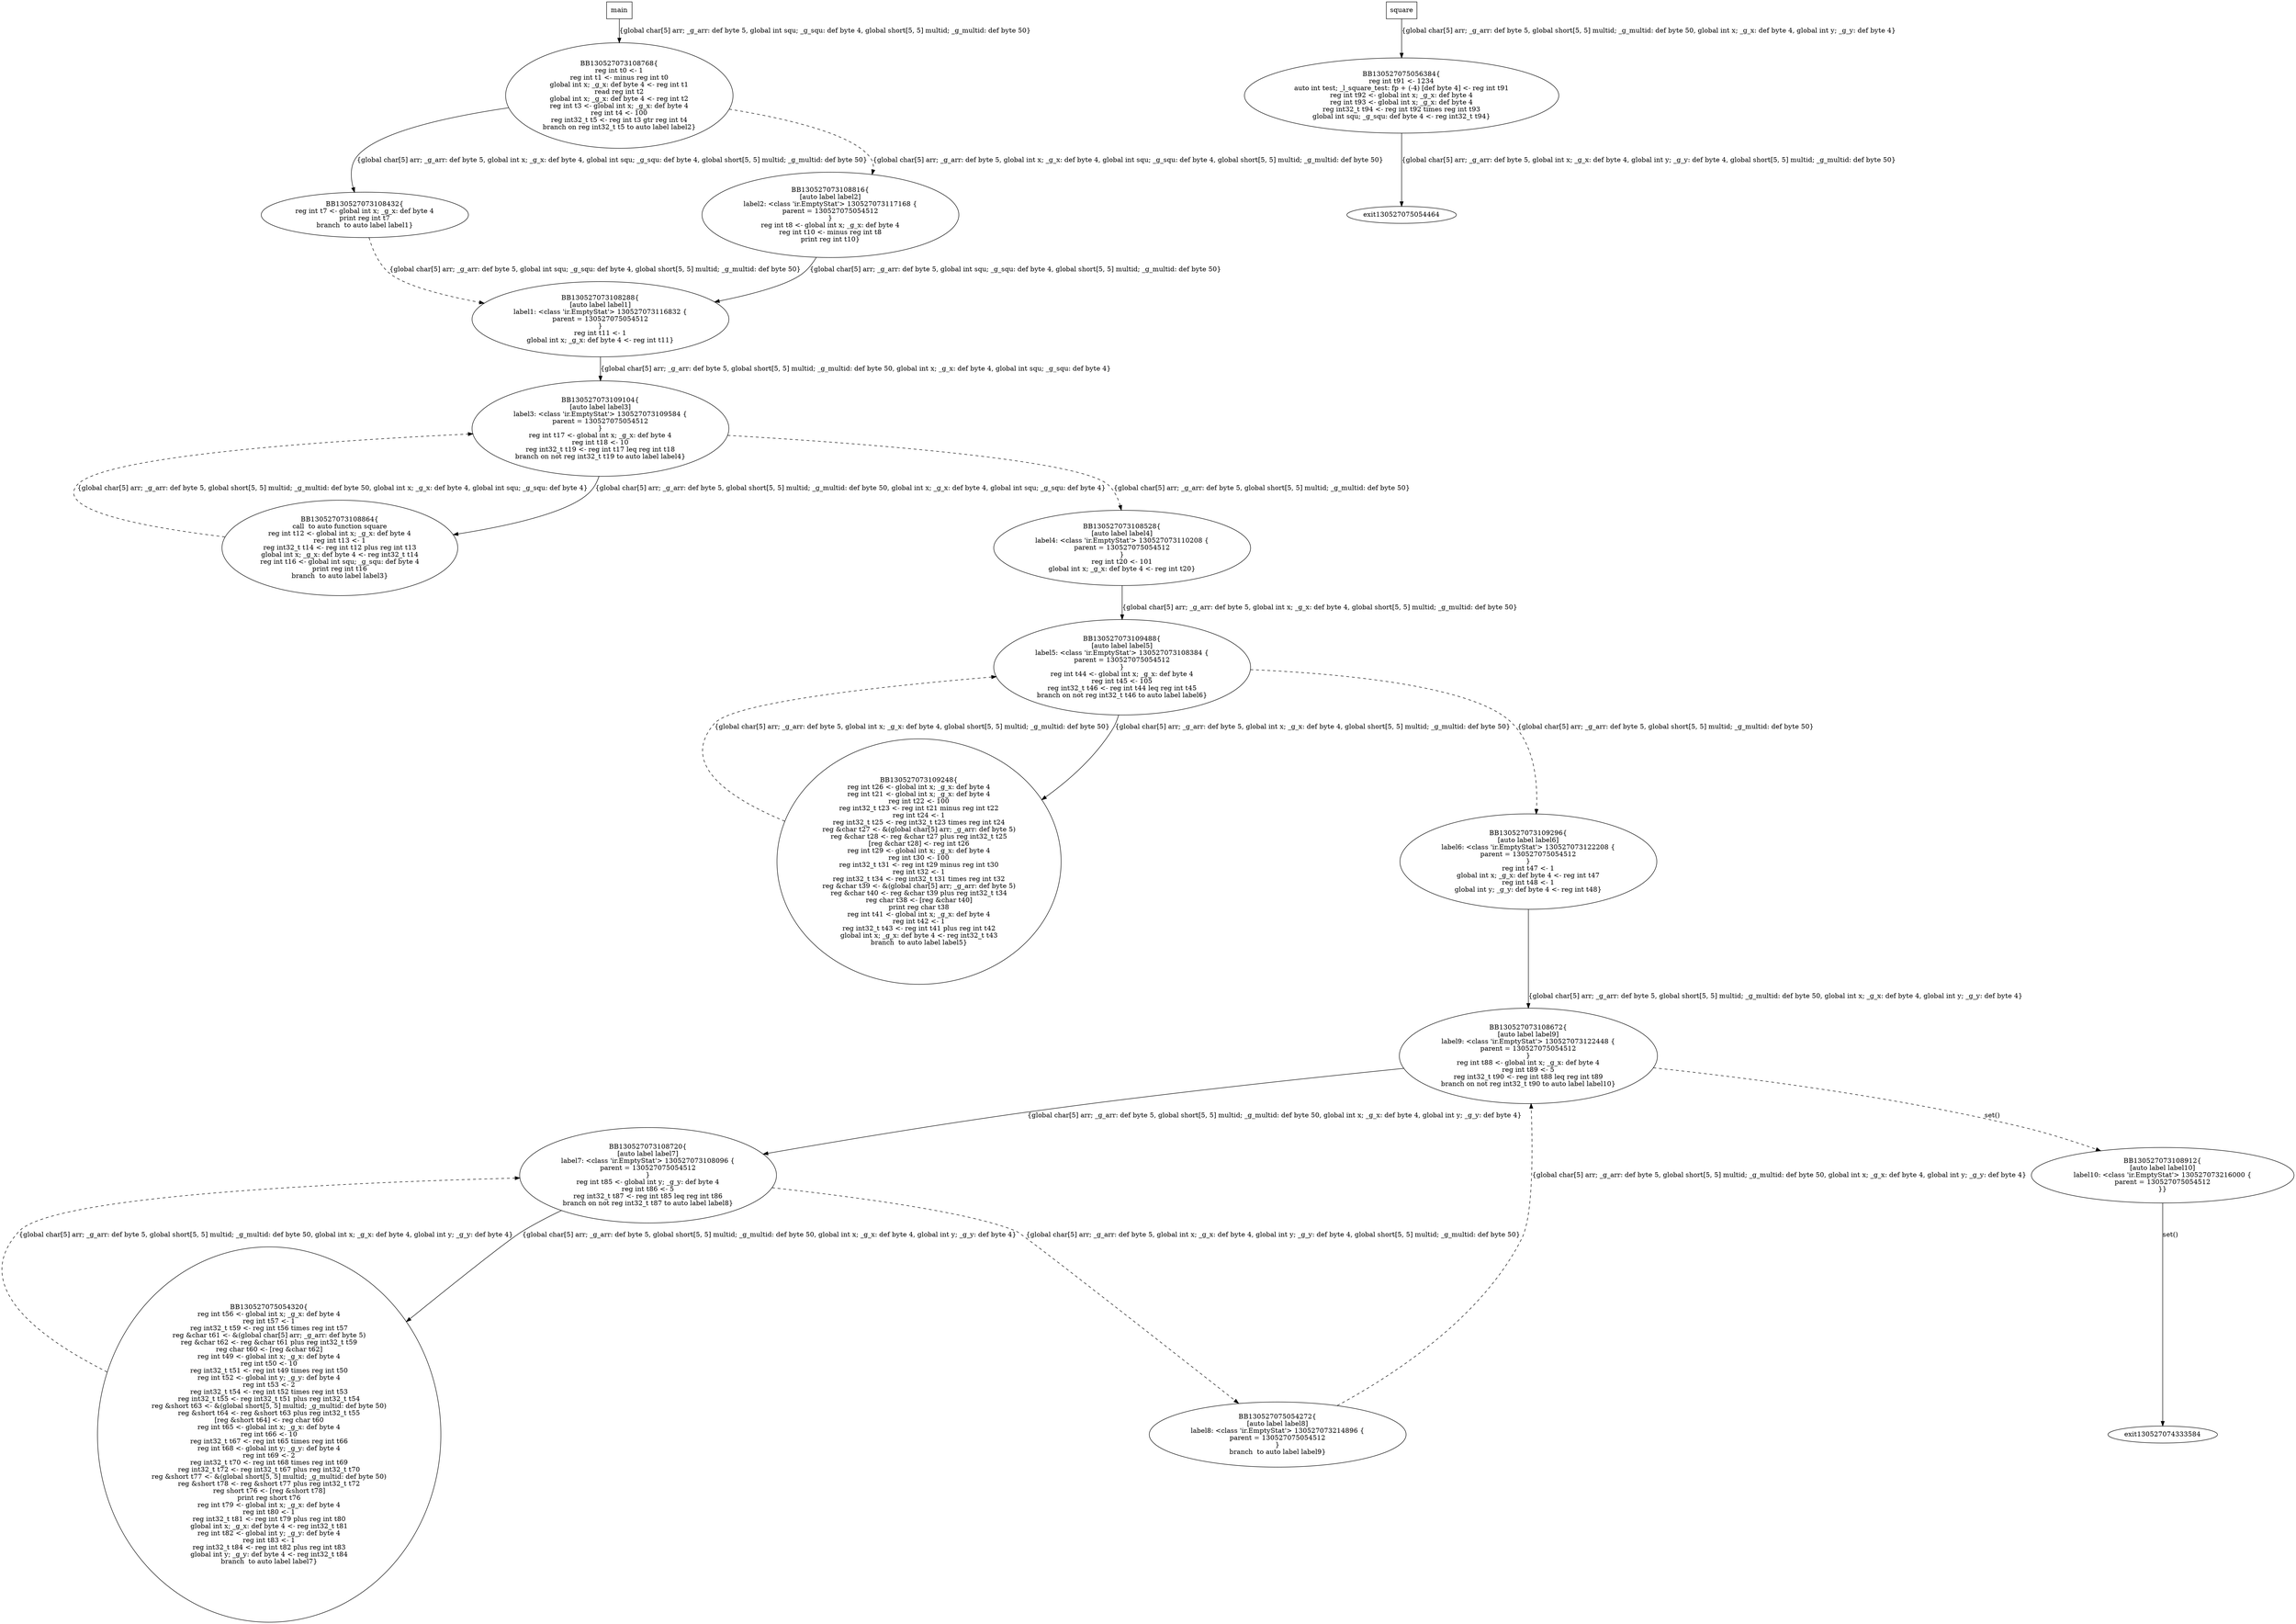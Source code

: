 digraph G {
130527073108768 [label="BB130527073108768{\nreg int t0 <- 1\nreg int t1 <- minus reg int t0\nglobal int x; _g_x: def byte 4 <- reg int t1\nread reg int t2\nglobal int x; _g_x: def byte 4 <- reg int t2\nreg int t3 <- global int x; _g_x: def byte 4\nreg int t4 <- 100\nreg int32_t t5 <- reg int t3 gtr reg int t4\nbranch on reg int32_t t5 to auto label label2}"];
130527073108768 -> 130527073108432 [label="{global char[5] arr; _g_arr: def byte 5, global int x; _g_x: def byte 4, global int squ; _g_squ: def byte 4, global short[5, 5] multid; _g_multid: def byte 50}"];
130527073108768 -> 130527073108816 [style=dashed,label="{global char[5] arr; _g_arr: def byte 5, global int x; _g_x: def byte 4, global int squ; _g_squ: def byte 4, global short[5, 5] multid; _g_multid: def byte 50}"];
130527073108432 [label="BB130527073108432{\nreg int t7 <- global int x; _g_x: def byte 4\nprint reg int t7\nbranch  to auto label label1}"];
130527073108432 -> 130527073108288 [style=dashed,label="{global char[5] arr; _g_arr: def byte 5, global int squ; _g_squ: def byte 4, global short[5, 5] multid; _g_multid: def byte 50}"];
130527073108816 [label="BB130527073108816{\n[auto label label2]\nlabel2: <class 'ir.EmptyStat'> 130527073117168 {
parent = 130527075054512
}\nreg int t8 <- global int x; _g_x: def byte 4\nreg int t10 <- minus reg int t8\nprint reg int t10}"];
130527073108816 -> 130527073108288 [label="{global char[5] arr; _g_arr: def byte 5, global int squ; _g_squ: def byte 4, global short[5, 5] multid; _g_multid: def byte 50}"];
130527073108288 [label="BB130527073108288{\n[auto label label1]\nlabel1: <class 'ir.EmptyStat'> 130527073116832 {
parent = 130527075054512
}\nreg int t11 <- 1\nglobal int x; _g_x: def byte 4 <- reg int t11}"];
130527073108288 -> 130527073109104 [label="{global char[5] arr; _g_arr: def byte 5, global short[5, 5] multid; _g_multid: def byte 50, global int x; _g_x: def byte 4, global int squ; _g_squ: def byte 4}"];
130527073109104 [label="BB130527073109104{\n[auto label label3]\nlabel3: <class 'ir.EmptyStat'> 130527073109584 {
parent = 130527075054512
}\nreg int t17 <- global int x; _g_x: def byte 4\nreg int t18 <- 10\nreg int32_t t19 <- reg int t17 leq reg int t18\nbranch on not reg int32_t t19 to auto label label4}"];
130527073109104 -> 130527073108864 [label="{global char[5] arr; _g_arr: def byte 5, global short[5, 5] multid; _g_multid: def byte 50, global int x; _g_x: def byte 4, global int squ; _g_squ: def byte 4}"];
130527073109104 -> 130527073108528 [style=dashed,label="{global char[5] arr; _g_arr: def byte 5, global short[5, 5] multid; _g_multid: def byte 50}"];
130527073108864 [label="BB130527073108864{\ncall  to auto function square\nreg int t12 <- global int x; _g_x: def byte 4\nreg int t13 <- 1\nreg int32_t t14 <- reg int t12 plus reg int t13\nglobal int x; _g_x: def byte 4 <- reg int32_t t14\nreg int t16 <- global int squ; _g_squ: def byte 4\nprint reg int t16\nbranch  to auto label label3}"];
130527073108864 -> 130527073109104 [style=dashed,label="{global char[5] arr; _g_arr: def byte 5, global short[5, 5] multid; _g_multid: def byte 50, global int x; _g_x: def byte 4, global int squ; _g_squ: def byte 4}"];
130527073108528 [label="BB130527073108528{\n[auto label label4]\nlabel4: <class 'ir.EmptyStat'> 130527073110208 {
parent = 130527075054512
}\nreg int t20 <- 101\nglobal int x; _g_x: def byte 4 <- reg int t20}"];
130527073108528 -> 130527073109488 [label="{global char[5] arr; _g_arr: def byte 5, global int x; _g_x: def byte 4, global short[5, 5] multid; _g_multid: def byte 50}"];
130527073109488 [label="BB130527073109488{\n[auto label label5]\nlabel5: <class 'ir.EmptyStat'> 130527073108384 {
parent = 130527075054512
}\nreg int t44 <- global int x; _g_x: def byte 4\nreg int t45 <- 105\nreg int32_t t46 <- reg int t44 leq reg int t45\nbranch on not reg int32_t t46 to auto label label6}"];
130527073109488 -> 130527073109248 [label="{global char[5] arr; _g_arr: def byte 5, global int x; _g_x: def byte 4, global short[5, 5] multid; _g_multid: def byte 50}"];
130527073109488 -> 130527073109296 [style=dashed,label="{global char[5] arr; _g_arr: def byte 5, global short[5, 5] multid; _g_multid: def byte 50}"];
130527073109248 [label="BB130527073109248{\nreg int t26 <- global int x; _g_x: def byte 4\nreg int t21 <- global int x; _g_x: def byte 4\nreg int t22 <- 100\nreg int32_t t23 <- reg int t21 minus reg int t22\nreg int t24 <- 1\nreg int32_t t25 <- reg int32_t t23 times reg int t24\nreg &char t27 <- &(global char[5] arr; _g_arr: def byte 5)\nreg &char t28 <- reg &char t27 plus reg int32_t t25\n[reg &char t28] <- reg int t26\nreg int t29 <- global int x; _g_x: def byte 4\nreg int t30 <- 100\nreg int32_t t31 <- reg int t29 minus reg int t30\nreg int t32 <- 1\nreg int32_t t34 <- reg int32_t t31 times reg int t32\nreg &char t39 <- &(global char[5] arr; _g_arr: def byte 5)\nreg &char t40 <- reg &char t39 plus reg int32_t t34\nreg char t38 <- [reg &char t40]\nprint reg char t38\nreg int t41 <- global int x; _g_x: def byte 4\nreg int t42 <- 1\nreg int32_t t43 <- reg int t41 plus reg int t42\nglobal int x; _g_x: def byte 4 <- reg int32_t t43\nbranch  to auto label label5}"];
130527073109248 -> 130527073109488 [style=dashed,label="{global char[5] arr; _g_arr: def byte 5, global int x; _g_x: def byte 4, global short[5, 5] multid; _g_multid: def byte 50}"];
130527073109296 [label="BB130527073109296{\n[auto label label6]\nlabel6: <class 'ir.EmptyStat'> 130527073122208 {
parent = 130527075054512
}\nreg int t47 <- 1\nglobal int x; _g_x: def byte 4 <- reg int t47\nreg int t48 <- 1\nglobal int y; _g_y: def byte 4 <- reg int t48}"];
130527073109296 -> 130527073108672 [label="{global char[5] arr; _g_arr: def byte 5, global short[5, 5] multid; _g_multid: def byte 50, global int x; _g_x: def byte 4, global int y; _g_y: def byte 4}"];
130527073108672 [label="BB130527073108672{\n[auto label label9]\nlabel9: <class 'ir.EmptyStat'> 130527073122448 {
parent = 130527075054512
}\nreg int t88 <- global int x; _g_x: def byte 4\nreg int t89 <- 5\nreg int32_t t90 <- reg int t88 leq reg int t89\nbranch on not reg int32_t t90 to auto label label10}"];
130527073108672 -> 130527073108720 [label="{global char[5] arr; _g_arr: def byte 5, global short[5, 5] multid; _g_multid: def byte 50, global int x; _g_x: def byte 4, global int y; _g_y: def byte 4}"];
130527073108672 -> 130527073108912 [style=dashed,label="set()"];
130527073108720 [label="BB130527073108720{\n[auto label label7]\nlabel7: <class 'ir.EmptyStat'> 130527073108096 {
parent = 130527075054512
}\nreg int t85 <- global int y; _g_y: def byte 4\nreg int t86 <- 5\nreg int32_t t87 <- reg int t85 leq reg int t86\nbranch on not reg int32_t t87 to auto label label8}"];
130527073108720 -> 130527075054320 [label="{global char[5] arr; _g_arr: def byte 5, global short[5, 5] multid; _g_multid: def byte 50, global int x; _g_x: def byte 4, global int y; _g_y: def byte 4}"];
130527073108720 -> 130527075054272 [style=dashed,label="{global char[5] arr; _g_arr: def byte 5, global int x; _g_x: def byte 4, global int y; _g_y: def byte 4, global short[5, 5] multid; _g_multid: def byte 50}"];
130527075054320 [label="BB130527075054320{\nreg int t56 <- global int x; _g_x: def byte 4\nreg int t57 <- 1\nreg int32_t t59 <- reg int t56 times reg int t57\nreg &char t61 <- &(global char[5] arr; _g_arr: def byte 5)\nreg &char t62 <- reg &char t61 plus reg int32_t t59\nreg char t60 <- [reg &char t62]\nreg int t49 <- global int x; _g_x: def byte 4\nreg int t50 <- 10\nreg int32_t t51 <- reg int t49 times reg int t50\nreg int t52 <- global int y; _g_y: def byte 4\nreg int t53 <- 2\nreg int32_t t54 <- reg int t52 times reg int t53\nreg int32_t t55 <- reg int32_t t51 plus reg int32_t t54\nreg &short t63 <- &(global short[5, 5] multid; _g_multid: def byte 50)\nreg &short t64 <- reg &short t63 plus reg int32_t t55\n[reg &short t64] <- reg char t60\nreg int t65 <- global int x; _g_x: def byte 4\nreg int t66 <- 10\nreg int32_t t67 <- reg int t65 times reg int t66\nreg int t68 <- global int y; _g_y: def byte 4\nreg int t69 <- 2\nreg int32_t t70 <- reg int t68 times reg int t69\nreg int32_t t72 <- reg int32_t t67 plus reg int32_t t70\nreg &short t77 <- &(global short[5, 5] multid; _g_multid: def byte 50)\nreg &short t78 <- reg &short t77 plus reg int32_t t72\nreg short t76 <- [reg &short t78]\nprint reg short t76\nreg int t79 <- global int x; _g_x: def byte 4\nreg int t80 <- 1\nreg int32_t t81 <- reg int t79 plus reg int t80\nglobal int x; _g_x: def byte 4 <- reg int32_t t81\nreg int t82 <- global int y; _g_y: def byte 4\nreg int t83 <- 1\nreg int32_t t84 <- reg int t82 plus reg int t83\nglobal int y; _g_y: def byte 4 <- reg int32_t t84\nbranch  to auto label label7}"];
130527075054320 -> 130527073108720 [style=dashed,label="{global char[5] arr; _g_arr: def byte 5, global short[5, 5] multid; _g_multid: def byte 50, global int x; _g_x: def byte 4, global int y; _g_y: def byte 4}"];
130527075054272 [label="BB130527075054272{\n[auto label label8]\nlabel8: <class 'ir.EmptyStat'> 130527073214896 {
parent = 130527075054512
}\nbranch  to auto label label9}"];
130527075054272 -> 130527073108672 [style=dashed,label="{global char[5] arr; _g_arr: def byte 5, global short[5, 5] multid; _g_multid: def byte 50, global int x; _g_x: def byte 4, global int y; _g_y: def byte 4}"];
130527073108912 [label="BB130527073108912{\n[auto label label10]\nlabel10: <class 'ir.EmptyStat'> 130527073216000 {
parent = 130527075054512
}}"];
130527073108912 -> exit130527074333584 [label="set()"];
130527075056384 [label="BB130527075056384{\nreg int t91 <- 1234\nauto int test; _l_square_test: fp + (-4) [def byte 4] <- reg int t91\nreg int t92 <- global int x; _g_x: def byte 4\nreg int t93 <- global int x; _g_x: def byte 4\nreg int32_t t94 <- reg int t92 times reg int t93\nglobal int squ; _g_squ: def byte 4 <- reg int32_t t94}"];
130527075056384 -> exit130527075054464 [label="{global char[5] arr; _g_arr: def byte 5, global int x; _g_x: def byte 4, global int y; _g_y: def byte 4, global short[5, 5] multid; _g_multid: def byte 50}"];
main [shape=box];
main -> 130527073108768 [label="{global char[5] arr; _g_arr: def byte 5, global int squ; _g_squ: def byte 4, global short[5, 5] multid; _g_multid: def byte 50}"];
square [shape=box];
square -> 130527075056384 [label="{global char[5] arr; _g_arr: def byte 5, global short[5, 5] multid; _g_multid: def byte 50, global int x; _g_x: def byte 4, global int y; _g_y: def byte 4}"];
}
